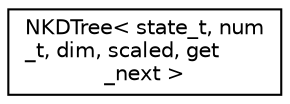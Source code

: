 digraph "Graphical Class Hierarchy"
{
 // INTERACTIVE_SVG=YES
  edge [fontname="Helvetica",fontsize="10",labelfontname="Helvetica",labelfontsize="10"];
  node [fontname="Helvetica",fontsize="10",shape=record];
  rankdir="LR";
  Node1 [label="NKDTree\< state_t, num\l_t, dim, scaled, get\l_next \>",height=0.2,width=0.4,color="black", fillcolor="white", style="filled",URL="$d7/d60/class_n_k_d_tree.html"];
}
